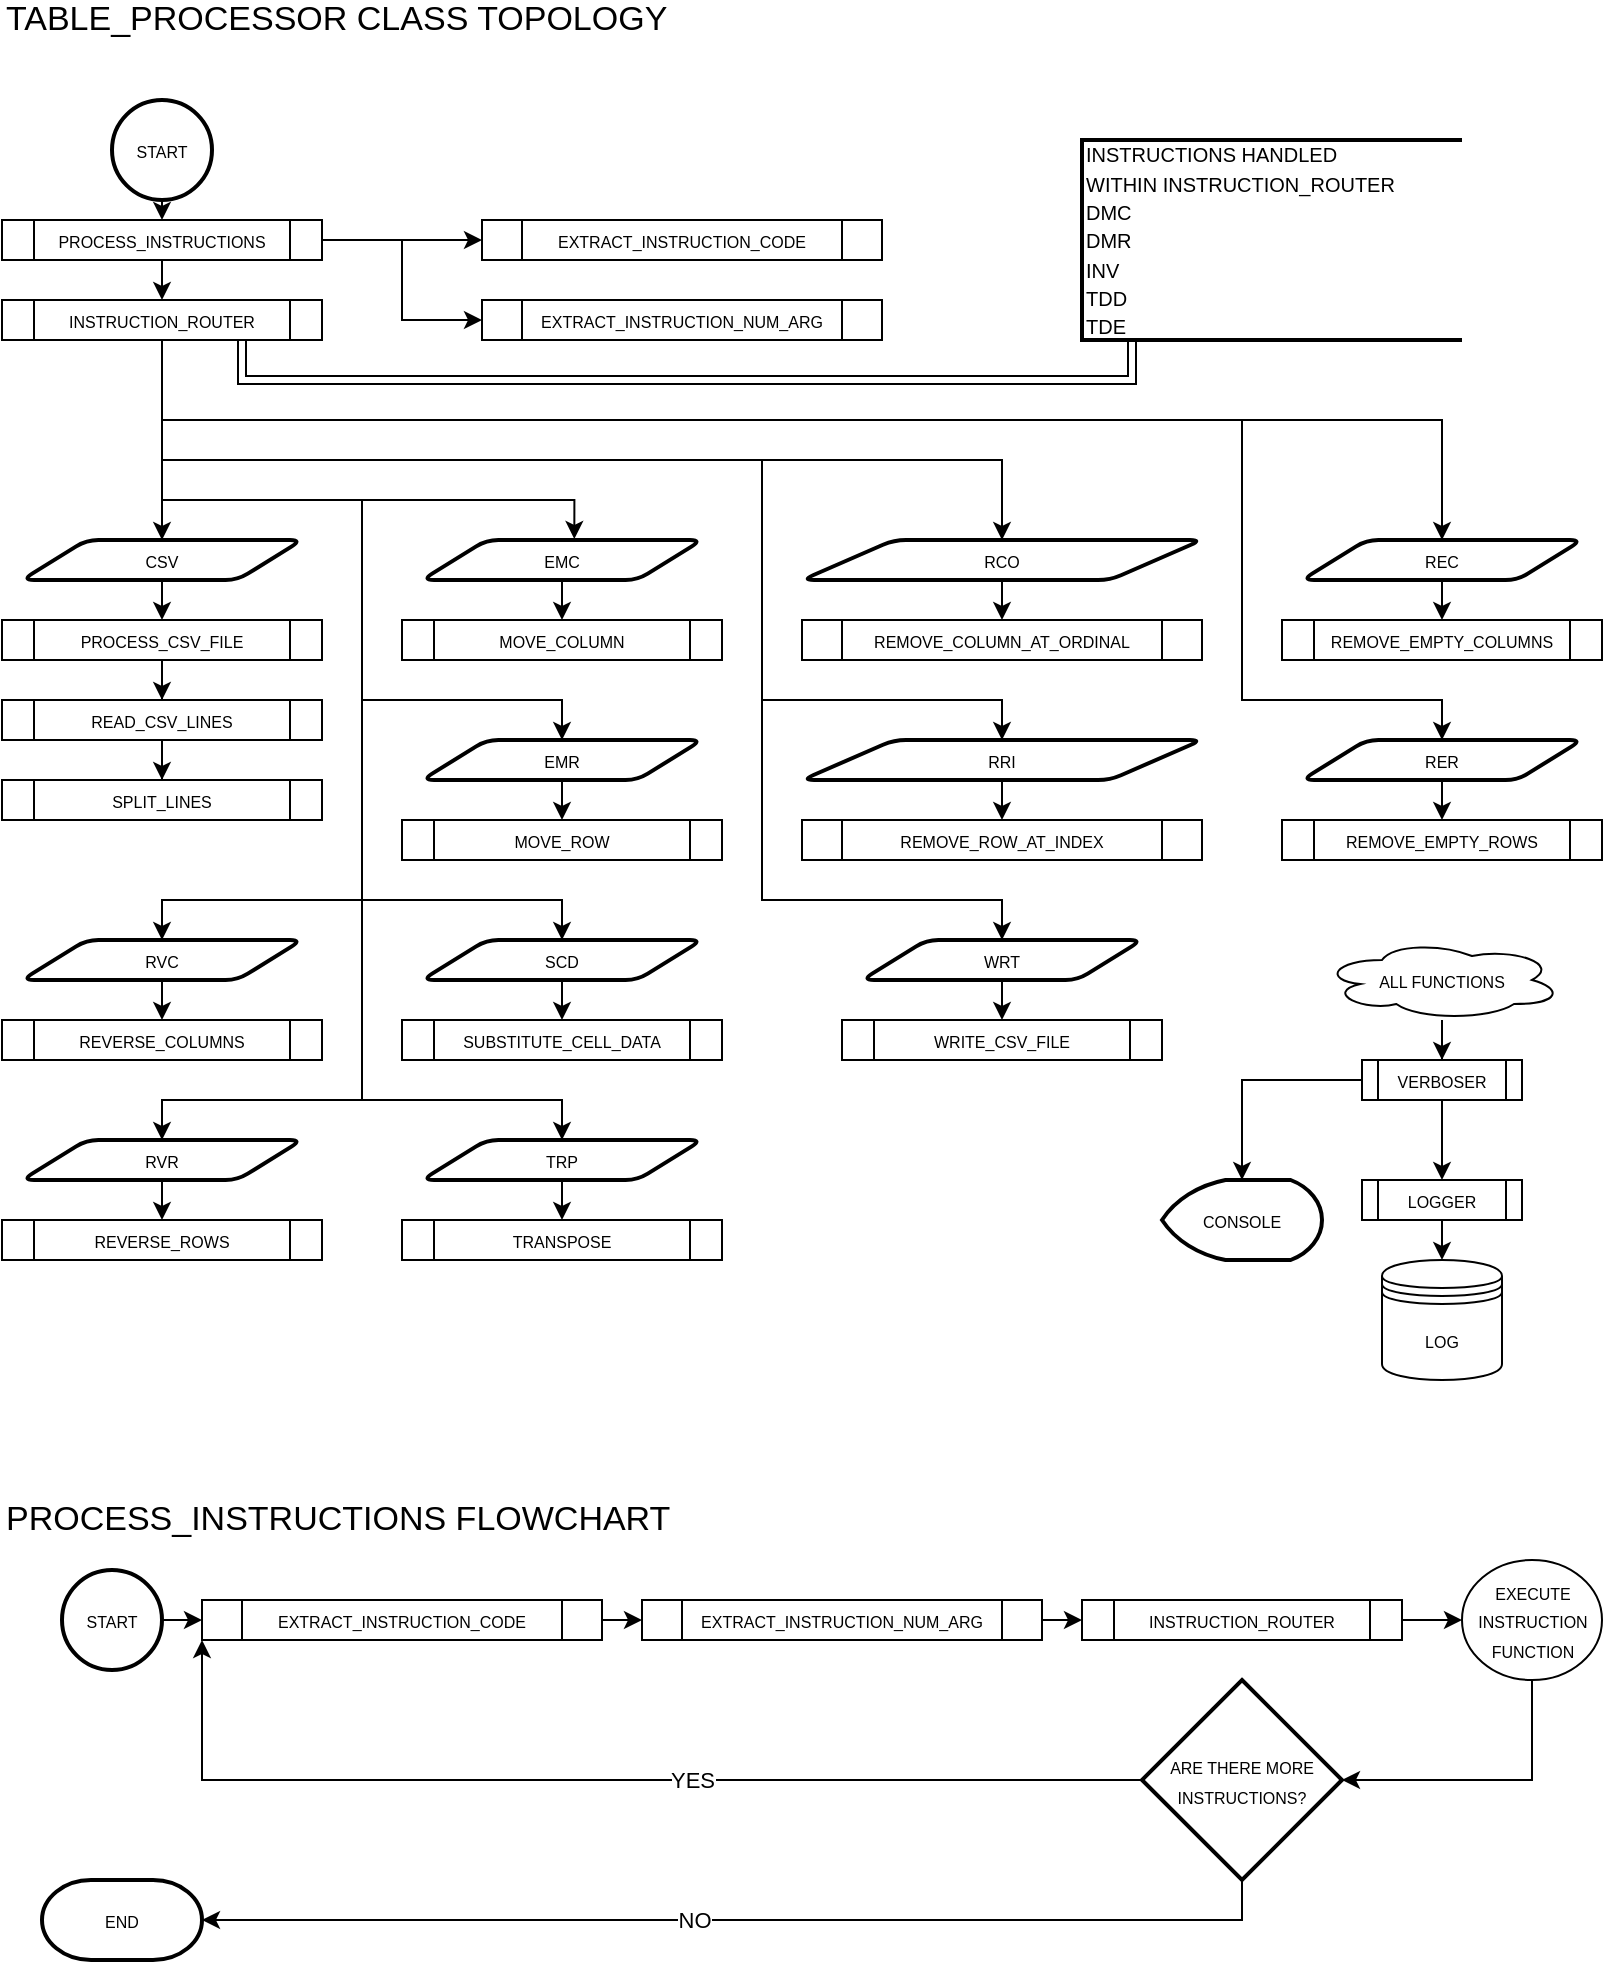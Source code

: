 <mxfile version="13.7.8" type="device"><diagram id="C5RBs43oDa-KdzZeNtuy" name="Page-1"><mxGraphModel dx="918" dy="493" grid="1" gridSize="10" guides="1" tooltips="1" connect="1" arrows="1" fold="1" page="1" pageScale="1" pageWidth="850" pageHeight="1100" math="0" shadow="0"><root><mxCell id="WIyWlLk6GJQsqaUBKTNV-0"/><mxCell id="WIyWlLk6GJQsqaUBKTNV-1" parent="WIyWlLk6GJQsqaUBKTNV-0"/><mxCell id="yk9vsmuWeEh6NZh5R9DP-24" style="edgeStyle=orthogonalEdgeStyle;rounded=0;orthogonalLoop=1;jettySize=auto;html=1;exitX=0.5;exitY=1;exitDx=0;exitDy=0;entryX=0.5;entryY=0;entryDx=0;entryDy=0;" edge="1" parent="WIyWlLk6GJQsqaUBKTNV-1" source="yk9vsmuWeEh6NZh5R9DP-7" target="yk9vsmuWeEh6NZh5R9DP-8"><mxGeometry relative="1" as="geometry"/></mxCell><mxCell id="yk9vsmuWeEh6NZh5R9DP-64" style="edgeStyle=orthogonalEdgeStyle;rounded=0;orthogonalLoop=1;jettySize=auto;html=1;exitX=1;exitY=0.5;exitDx=0;exitDy=0;entryX=0;entryY=0.5;entryDx=0;entryDy=0;" edge="1" parent="WIyWlLk6GJQsqaUBKTNV-1" source="yk9vsmuWeEh6NZh5R9DP-7" target="yk9vsmuWeEh6NZh5R9DP-19"><mxGeometry relative="1" as="geometry"/></mxCell><mxCell id="yk9vsmuWeEh6NZh5R9DP-65" style="edgeStyle=orthogonalEdgeStyle;rounded=0;orthogonalLoop=1;jettySize=auto;html=1;exitX=1;exitY=0.5;exitDx=0;exitDy=0;entryX=0;entryY=0.5;entryDx=0;entryDy=0;" edge="1" parent="WIyWlLk6GJQsqaUBKTNV-1" source="yk9vsmuWeEh6NZh5R9DP-7" target="yk9vsmuWeEh6NZh5R9DP-21"><mxGeometry relative="1" as="geometry"/></mxCell><mxCell id="yk9vsmuWeEh6NZh5R9DP-7" value="&lt;font style=&quot;font-size: 8px&quot;&gt;PROCESS_INSTRUCTIONS&lt;/font&gt;" style="shape=process;whiteSpace=wrap;html=1;backgroundOutline=1;" vertex="1" parent="WIyWlLk6GJQsqaUBKTNV-1"><mxGeometry x="20" y="140" width="160" height="20" as="geometry"/></mxCell><mxCell id="yk9vsmuWeEh6NZh5R9DP-11" style="edgeStyle=orthogonalEdgeStyle;rounded=0;orthogonalLoop=1;jettySize=auto;html=1;entryX=0.5;entryY=0;entryDx=0;entryDy=0;" edge="1" parent="WIyWlLk6GJQsqaUBKTNV-1" source="yk9vsmuWeEh6NZh5R9DP-8" target="yk9vsmuWeEh6NZh5R9DP-10"><mxGeometry relative="1" as="geometry"/></mxCell><mxCell id="yk9vsmuWeEh6NZh5R9DP-37" style="edgeStyle=orthogonalEdgeStyle;rounded=0;orthogonalLoop=1;jettySize=auto;html=1;exitX=0.5;exitY=1;exitDx=0;exitDy=0;entryX=0.544;entryY=-0.025;entryDx=0;entryDy=0;entryPerimeter=0;" edge="1" parent="WIyWlLk6GJQsqaUBKTNV-1" source="yk9vsmuWeEh6NZh5R9DP-8" target="yk9vsmuWeEh6NZh5R9DP-31"><mxGeometry relative="1" as="geometry"><Array as="points"><mxPoint x="100" y="280"/><mxPoint x="306" y="280"/></Array></mxGeometry></mxCell><mxCell id="yk9vsmuWeEh6NZh5R9DP-42" style="edgeStyle=orthogonalEdgeStyle;rounded=0;orthogonalLoop=1;jettySize=auto;html=1;exitX=0.5;exitY=1;exitDx=0;exitDy=0;entryX=0.5;entryY=0;entryDx=0;entryDy=0;" edge="1" parent="WIyWlLk6GJQsqaUBKTNV-1" source="yk9vsmuWeEh6NZh5R9DP-8" target="yk9vsmuWeEh6NZh5R9DP-39"><mxGeometry relative="1" as="geometry"><Array as="points"><mxPoint x="100" y="280"/><mxPoint x="200" y="280"/><mxPoint x="200" y="380"/><mxPoint x="300" y="380"/></Array></mxGeometry></mxCell><mxCell id="yk9vsmuWeEh6NZh5R9DP-46" style="edgeStyle=orthogonalEdgeStyle;rounded=0;orthogonalLoop=1;jettySize=auto;html=1;exitX=0.5;exitY=1;exitDx=0;exitDy=0;entryX=0.5;entryY=0;entryDx=0;entryDy=0;" edge="1" parent="WIyWlLk6GJQsqaUBKTNV-1" source="yk9vsmuWeEh6NZh5R9DP-8" target="yk9vsmuWeEh6NZh5R9DP-44"><mxGeometry relative="1" as="geometry"><Array as="points"><mxPoint x="100" y="260"/><mxPoint x="520" y="260"/></Array></mxGeometry></mxCell><mxCell id="yk9vsmuWeEh6NZh5R9DP-51" style="edgeStyle=orthogonalEdgeStyle;rounded=0;orthogonalLoop=1;jettySize=auto;html=1;exitX=0.5;exitY=1;exitDx=0;exitDy=0;entryX=0.5;entryY=0;entryDx=0;entryDy=0;" edge="1" parent="WIyWlLk6GJQsqaUBKTNV-1" source="yk9vsmuWeEh6NZh5R9DP-8" target="yk9vsmuWeEh6NZh5R9DP-49"><mxGeometry relative="1" as="geometry"><Array as="points"><mxPoint x="100" y="260"/><mxPoint x="400" y="260"/><mxPoint x="400" y="380"/><mxPoint x="520" y="380"/></Array></mxGeometry></mxCell><mxCell id="yk9vsmuWeEh6NZh5R9DP-58" style="edgeStyle=orthogonalEdgeStyle;rounded=0;orthogonalLoop=1;jettySize=auto;html=1;exitX=0.5;exitY=1;exitDx=0;exitDy=0;entryX=0.5;entryY=0;entryDx=0;entryDy=0;" edge="1" parent="WIyWlLk6GJQsqaUBKTNV-1" source="yk9vsmuWeEh6NZh5R9DP-8" target="yk9vsmuWeEh6NZh5R9DP-53"><mxGeometry relative="1" as="geometry"><Array as="points"><mxPoint x="100" y="240"/><mxPoint x="740" y="240"/></Array></mxGeometry></mxCell><mxCell id="yk9vsmuWeEh6NZh5R9DP-59" style="edgeStyle=orthogonalEdgeStyle;rounded=0;orthogonalLoop=1;jettySize=auto;html=1;exitX=0.5;exitY=1;exitDx=0;exitDy=0;entryX=0.5;entryY=0;entryDx=0;entryDy=0;" edge="1" parent="WIyWlLk6GJQsqaUBKTNV-1" source="yk9vsmuWeEh6NZh5R9DP-8" target="yk9vsmuWeEh6NZh5R9DP-56"><mxGeometry relative="1" as="geometry"><Array as="points"><mxPoint x="100" y="240"/><mxPoint x="640" y="240"/><mxPoint x="640" y="380"/><mxPoint x="740" y="380"/></Array></mxGeometry></mxCell><mxCell id="yk9vsmuWeEh6NZh5R9DP-63" style="edgeStyle=orthogonalEdgeStyle;rounded=0;orthogonalLoop=1;jettySize=auto;html=1;exitX=0.5;exitY=1;exitDx=0;exitDy=0;entryX=0.5;entryY=0;entryDx=0;entryDy=0;" edge="1" parent="WIyWlLk6GJQsqaUBKTNV-1" source="yk9vsmuWeEh6NZh5R9DP-8" target="yk9vsmuWeEh6NZh5R9DP-61"><mxGeometry relative="1" as="geometry"><Array as="points"><mxPoint x="100" y="280"/><mxPoint x="200" y="280"/><mxPoint x="200" y="480"/><mxPoint x="100" y="480"/></Array></mxGeometry></mxCell><mxCell id="yk9vsmuWeEh6NZh5R9DP-75" style="edgeStyle=orthogonalEdgeStyle;rounded=0;orthogonalLoop=1;jettySize=auto;html=1;exitX=0.5;exitY=1;exitDx=0;exitDy=0;entryX=0.5;entryY=0;entryDx=0;entryDy=0;" edge="1" parent="WIyWlLk6GJQsqaUBKTNV-1" source="yk9vsmuWeEh6NZh5R9DP-8" target="yk9vsmuWeEh6NZh5R9DP-73"><mxGeometry relative="1" as="geometry"><Array as="points"><mxPoint x="100" y="280"/><mxPoint x="200" y="280"/><mxPoint x="200" y="580"/><mxPoint x="100" y="580"/></Array></mxGeometry></mxCell><mxCell id="yk9vsmuWeEh6NZh5R9DP-79" style="edgeStyle=orthogonalEdgeStyle;rounded=0;orthogonalLoop=1;jettySize=auto;html=1;exitX=0.5;exitY=1;exitDx=0;exitDy=0;entryX=0.5;entryY=0;entryDx=0;entryDy=0;" edge="1" parent="WIyWlLk6GJQsqaUBKTNV-1" source="yk9vsmuWeEh6NZh5R9DP-8" target="yk9vsmuWeEh6NZh5R9DP-77"><mxGeometry relative="1" as="geometry"><Array as="points"><mxPoint x="100" y="280"/><mxPoint x="200" y="280"/><mxPoint x="200" y="480"/><mxPoint x="300" y="480"/></Array></mxGeometry></mxCell><mxCell id="yk9vsmuWeEh6NZh5R9DP-83" style="edgeStyle=orthogonalEdgeStyle;rounded=0;orthogonalLoop=1;jettySize=auto;html=1;exitX=0.5;exitY=1;exitDx=0;exitDy=0;entryX=0.5;entryY=0;entryDx=0;entryDy=0;" edge="1" parent="WIyWlLk6GJQsqaUBKTNV-1" source="yk9vsmuWeEh6NZh5R9DP-8" target="yk9vsmuWeEh6NZh5R9DP-81"><mxGeometry relative="1" as="geometry"><Array as="points"><mxPoint x="100" y="280"/><mxPoint x="200" y="280"/><mxPoint x="200" y="580"/><mxPoint x="300" y="580"/></Array></mxGeometry></mxCell><mxCell id="yk9vsmuWeEh6NZh5R9DP-87" style="edgeStyle=orthogonalEdgeStyle;rounded=0;orthogonalLoop=1;jettySize=auto;html=1;exitX=0.5;exitY=1;exitDx=0;exitDy=0;entryX=0.5;entryY=0;entryDx=0;entryDy=0;" edge="1" parent="WIyWlLk6GJQsqaUBKTNV-1" source="yk9vsmuWeEh6NZh5R9DP-8" target="yk9vsmuWeEh6NZh5R9DP-85"><mxGeometry relative="1" as="geometry"><mxPoint x="400" y="480" as="targetPoint"/><Array as="points"><mxPoint x="100" y="260"/><mxPoint x="400" y="260"/><mxPoint x="400" y="480"/><mxPoint x="520" y="480"/></Array></mxGeometry></mxCell><mxCell id="yk9vsmuWeEh6NZh5R9DP-8" value="&lt;font style=&quot;font-size: 8px&quot;&gt;INSTRUCTION_ROUTER&lt;/font&gt;" style="shape=process;whiteSpace=wrap;html=1;backgroundOutline=1;" vertex="1" parent="WIyWlLk6GJQsqaUBKTNV-1"><mxGeometry x="20" y="180" width="160" height="20" as="geometry"/></mxCell><mxCell id="yk9vsmuWeEh6NZh5R9DP-18" style="edgeStyle=orthogonalEdgeStyle;rounded=0;orthogonalLoop=1;jettySize=auto;html=1;exitX=0.5;exitY=1;exitDx=0;exitDy=0;entryX=0.5;entryY=0;entryDx=0;entryDy=0;" edge="1" parent="WIyWlLk6GJQsqaUBKTNV-1" source="yk9vsmuWeEh6NZh5R9DP-10" target="yk9vsmuWeEh6NZh5R9DP-12"><mxGeometry relative="1" as="geometry"/></mxCell><mxCell id="yk9vsmuWeEh6NZh5R9DP-10" value="&lt;font style=&quot;font-size: 8px&quot;&gt;CSV&lt;/font&gt;" style="shape=parallelogram;html=1;strokeWidth=2;perimeter=parallelogramPerimeter;whiteSpace=wrap;rounded=1;arcSize=12;size=0.23;" vertex="1" parent="WIyWlLk6GJQsqaUBKTNV-1"><mxGeometry x="30" y="300" width="140" height="20" as="geometry"/></mxCell><mxCell id="yk9vsmuWeEh6NZh5R9DP-16" value="" style="edgeStyle=orthogonalEdgeStyle;rounded=0;orthogonalLoop=1;jettySize=auto;html=1;" edge="1" parent="WIyWlLk6GJQsqaUBKTNV-1" source="yk9vsmuWeEh6NZh5R9DP-12" target="yk9vsmuWeEh6NZh5R9DP-15"><mxGeometry relative="1" as="geometry"/></mxCell><mxCell id="yk9vsmuWeEh6NZh5R9DP-12" value="&lt;font style=&quot;font-size: 8px&quot;&gt;PROCESS_CSV_FILE&lt;/font&gt;" style="shape=process;whiteSpace=wrap;html=1;backgroundOutline=1;" vertex="1" parent="WIyWlLk6GJQsqaUBKTNV-1"><mxGeometry x="20" y="340" width="160" height="20" as="geometry"/></mxCell><mxCell id="yk9vsmuWeEh6NZh5R9DP-14" value="&lt;font style=&quot;font-size: 8px&quot;&gt;SPLIT_LINES&lt;/font&gt;" style="shape=process;whiteSpace=wrap;html=1;backgroundOutline=1;" vertex="1" parent="WIyWlLk6GJQsqaUBKTNV-1"><mxGeometry x="20" y="420" width="160" height="20" as="geometry"/></mxCell><mxCell id="yk9vsmuWeEh6NZh5R9DP-17" value="" style="edgeStyle=orthogonalEdgeStyle;rounded=0;orthogonalLoop=1;jettySize=auto;html=1;" edge="1" parent="WIyWlLk6GJQsqaUBKTNV-1" source="yk9vsmuWeEh6NZh5R9DP-15" target="yk9vsmuWeEh6NZh5R9DP-14"><mxGeometry relative="1" as="geometry"/></mxCell><mxCell id="yk9vsmuWeEh6NZh5R9DP-15" value="&lt;font style=&quot;font-size: 8px&quot;&gt;READ_CSV_LINES&lt;/font&gt;" style="shape=process;whiteSpace=wrap;html=1;backgroundOutline=1;" vertex="1" parent="WIyWlLk6GJQsqaUBKTNV-1"><mxGeometry x="20" y="380" width="160" height="20" as="geometry"/></mxCell><mxCell id="yk9vsmuWeEh6NZh5R9DP-19" value="&lt;font style=&quot;font-size: 8px&quot;&gt;EXTRACT_INSTRUCTION_CODE&lt;/font&gt;" style="shape=process;whiteSpace=wrap;html=1;backgroundOutline=1;" vertex="1" parent="WIyWlLk6GJQsqaUBKTNV-1"><mxGeometry x="260" y="140" width="200" height="20" as="geometry"/></mxCell><mxCell id="yk9vsmuWeEh6NZh5R9DP-21" value="&lt;font style=&quot;font-size: 8px&quot;&gt;EXTRACT_INSTRUCTION_NUM_ARG&lt;/font&gt;" style="shape=process;whiteSpace=wrap;html=1;backgroundOutline=1;" vertex="1" parent="WIyWlLk6GJQsqaUBKTNV-1"><mxGeometry x="260" y="180" width="200" height="20" as="geometry"/></mxCell><mxCell id="yk9vsmuWeEh6NZh5R9DP-29" style="edgeStyle=orthogonalEdgeStyle;rounded=0;orthogonalLoop=1;jettySize=auto;html=1;exitX=0.5;exitY=1;exitDx=0;exitDy=0;exitPerimeter=0;entryX=0.5;entryY=0;entryDx=0;entryDy=0;" edge="1" parent="WIyWlLk6GJQsqaUBKTNV-1" source="yk9vsmuWeEh6NZh5R9DP-25" target="yk9vsmuWeEh6NZh5R9DP-7"><mxGeometry relative="1" as="geometry"/></mxCell><mxCell id="yk9vsmuWeEh6NZh5R9DP-25" value="&lt;font style=&quot;font-size: 8px&quot;&gt;START&lt;/font&gt;" style="strokeWidth=2;html=1;shape=mxgraph.flowchart.start_2;whiteSpace=wrap;" vertex="1" parent="WIyWlLk6GJQsqaUBKTNV-1"><mxGeometry x="75" y="80" width="50" height="50" as="geometry"/></mxCell><mxCell id="yk9vsmuWeEh6NZh5R9DP-30" style="edgeStyle=orthogonalEdgeStyle;rounded=0;orthogonalLoop=1;jettySize=auto;html=1;exitX=0.5;exitY=1;exitDx=0;exitDy=0;entryX=0.5;entryY=0;entryDx=0;entryDy=0;" edge="1" parent="WIyWlLk6GJQsqaUBKTNV-1" source="yk9vsmuWeEh6NZh5R9DP-31" target="yk9vsmuWeEh6NZh5R9DP-33"><mxGeometry relative="1" as="geometry"/></mxCell><mxCell id="yk9vsmuWeEh6NZh5R9DP-31" value="&lt;font style=&quot;font-size: 8px&quot;&gt;EMC&lt;/font&gt;" style="shape=parallelogram;html=1;strokeWidth=2;perimeter=parallelogramPerimeter;whiteSpace=wrap;rounded=1;arcSize=12;size=0.23;" vertex="1" parent="WIyWlLk6GJQsqaUBKTNV-1"><mxGeometry x="230" y="300" width="140" height="20" as="geometry"/></mxCell><mxCell id="yk9vsmuWeEh6NZh5R9DP-33" value="&lt;font style=&quot;font-size: 8px&quot;&gt;MOVE_COLUMN&lt;/font&gt;" style="shape=process;whiteSpace=wrap;html=1;backgroundOutline=1;" vertex="1" parent="WIyWlLk6GJQsqaUBKTNV-1"><mxGeometry x="220" y="340" width="160" height="20" as="geometry"/></mxCell><mxCell id="yk9vsmuWeEh6NZh5R9DP-38" style="edgeStyle=orthogonalEdgeStyle;rounded=0;orthogonalLoop=1;jettySize=auto;html=1;exitX=0.5;exitY=1;exitDx=0;exitDy=0;entryX=0.5;entryY=0;entryDx=0;entryDy=0;" edge="1" parent="WIyWlLk6GJQsqaUBKTNV-1" source="yk9vsmuWeEh6NZh5R9DP-39" target="yk9vsmuWeEh6NZh5R9DP-40"><mxGeometry relative="1" as="geometry"/></mxCell><mxCell id="yk9vsmuWeEh6NZh5R9DP-39" value="&lt;font style=&quot;font-size: 8px&quot;&gt;EMR&lt;/font&gt;" style="shape=parallelogram;html=1;strokeWidth=2;perimeter=parallelogramPerimeter;whiteSpace=wrap;rounded=1;arcSize=12;size=0.23;" vertex="1" parent="WIyWlLk6GJQsqaUBKTNV-1"><mxGeometry x="230" y="400" width="140" height="20" as="geometry"/></mxCell><mxCell id="yk9vsmuWeEh6NZh5R9DP-40" value="&lt;font style=&quot;font-size: 8px&quot;&gt;MOVE_ROW&lt;/font&gt;" style="shape=process;whiteSpace=wrap;html=1;backgroundOutline=1;" vertex="1" parent="WIyWlLk6GJQsqaUBKTNV-1"><mxGeometry x="220" y="440" width="160" height="20" as="geometry"/></mxCell><mxCell id="yk9vsmuWeEh6NZh5R9DP-47" style="edgeStyle=orthogonalEdgeStyle;rounded=0;orthogonalLoop=1;jettySize=auto;html=1;exitX=0.5;exitY=1;exitDx=0;exitDy=0;entryX=0.5;entryY=0;entryDx=0;entryDy=0;" edge="1" parent="WIyWlLk6GJQsqaUBKTNV-1" source="yk9vsmuWeEh6NZh5R9DP-44" target="yk9vsmuWeEh6NZh5R9DP-45"><mxGeometry relative="1" as="geometry"/></mxCell><mxCell id="yk9vsmuWeEh6NZh5R9DP-44" value="&lt;font style=&quot;font-size: 8px&quot;&gt;RCO&lt;/font&gt;" style="shape=parallelogram;html=1;strokeWidth=2;perimeter=parallelogramPerimeter;whiteSpace=wrap;rounded=1;arcSize=12;size=0.23;" vertex="1" parent="WIyWlLk6GJQsqaUBKTNV-1"><mxGeometry x="420" y="300" width="200" height="20" as="geometry"/></mxCell><mxCell id="yk9vsmuWeEh6NZh5R9DP-45" value="&lt;font style=&quot;font-size: 8px&quot;&gt;REMOVE_COLUMN_AT_ORDINAL&lt;/font&gt;" style="shape=process;whiteSpace=wrap;html=1;backgroundOutline=1;" vertex="1" parent="WIyWlLk6GJQsqaUBKTNV-1"><mxGeometry x="420" y="340" width="200" height="20" as="geometry"/></mxCell><mxCell id="yk9vsmuWeEh6NZh5R9DP-48" style="edgeStyle=orthogonalEdgeStyle;rounded=0;orthogonalLoop=1;jettySize=auto;html=1;exitX=0.5;exitY=1;exitDx=0;exitDy=0;entryX=0.5;entryY=0;entryDx=0;entryDy=0;" edge="1" parent="WIyWlLk6GJQsqaUBKTNV-1" source="yk9vsmuWeEh6NZh5R9DP-49" target="yk9vsmuWeEh6NZh5R9DP-50"><mxGeometry relative="1" as="geometry"/></mxCell><mxCell id="yk9vsmuWeEh6NZh5R9DP-49" value="&lt;font style=&quot;font-size: 8px&quot;&gt;RRI&lt;/font&gt;" style="shape=parallelogram;html=1;strokeWidth=2;perimeter=parallelogramPerimeter;whiteSpace=wrap;rounded=1;arcSize=12;size=0.23;" vertex="1" parent="WIyWlLk6GJQsqaUBKTNV-1"><mxGeometry x="420" y="400" width="200" height="20" as="geometry"/></mxCell><mxCell id="yk9vsmuWeEh6NZh5R9DP-50" value="&lt;font style=&quot;font-size: 8px&quot;&gt;REMOVE_ROW_AT_INDEX&lt;/font&gt;" style="shape=process;whiteSpace=wrap;html=1;backgroundOutline=1;" vertex="1" parent="WIyWlLk6GJQsqaUBKTNV-1"><mxGeometry x="420" y="440" width="200" height="20" as="geometry"/></mxCell><mxCell id="yk9vsmuWeEh6NZh5R9DP-52" style="edgeStyle=orthogonalEdgeStyle;rounded=0;orthogonalLoop=1;jettySize=auto;html=1;exitX=0.5;exitY=1;exitDx=0;exitDy=0;entryX=0.5;entryY=0;entryDx=0;entryDy=0;" edge="1" parent="WIyWlLk6GJQsqaUBKTNV-1" source="yk9vsmuWeEh6NZh5R9DP-53" target="yk9vsmuWeEh6NZh5R9DP-54"><mxGeometry relative="1" as="geometry"/></mxCell><mxCell id="yk9vsmuWeEh6NZh5R9DP-53" value="&lt;font style=&quot;font-size: 8px&quot;&gt;REC&lt;/font&gt;" style="shape=parallelogram;html=1;strokeWidth=2;perimeter=parallelogramPerimeter;whiteSpace=wrap;rounded=1;arcSize=12;size=0.23;" vertex="1" parent="WIyWlLk6GJQsqaUBKTNV-1"><mxGeometry x="670" y="300" width="140" height="20" as="geometry"/></mxCell><mxCell id="yk9vsmuWeEh6NZh5R9DP-54" value="&lt;font style=&quot;font-size: 8px&quot;&gt;REMOVE_EMPTY_COLUMNS&lt;/font&gt;" style="shape=process;whiteSpace=wrap;html=1;backgroundOutline=1;" vertex="1" parent="WIyWlLk6GJQsqaUBKTNV-1"><mxGeometry x="660" y="340" width="160" height="20" as="geometry"/></mxCell><mxCell id="yk9vsmuWeEh6NZh5R9DP-55" style="edgeStyle=orthogonalEdgeStyle;rounded=0;orthogonalLoop=1;jettySize=auto;html=1;exitX=0.5;exitY=1;exitDx=0;exitDy=0;entryX=0.5;entryY=0;entryDx=0;entryDy=0;" edge="1" parent="WIyWlLk6GJQsqaUBKTNV-1" source="yk9vsmuWeEh6NZh5R9DP-56" target="yk9vsmuWeEh6NZh5R9DP-57"><mxGeometry relative="1" as="geometry"/></mxCell><mxCell id="yk9vsmuWeEh6NZh5R9DP-56" value="&lt;font style=&quot;font-size: 8px&quot;&gt;RER&lt;/font&gt;" style="shape=parallelogram;html=1;strokeWidth=2;perimeter=parallelogramPerimeter;whiteSpace=wrap;rounded=1;arcSize=12;size=0.23;" vertex="1" parent="WIyWlLk6GJQsqaUBKTNV-1"><mxGeometry x="670" y="400" width="140" height="20" as="geometry"/></mxCell><mxCell id="yk9vsmuWeEh6NZh5R9DP-57" value="&lt;font style=&quot;font-size: 8px&quot;&gt;REMOVE_EMPTY_ROWS&lt;/font&gt;" style="shape=process;whiteSpace=wrap;html=1;backgroundOutline=1;" vertex="1" parent="WIyWlLk6GJQsqaUBKTNV-1"><mxGeometry x="660" y="440" width="160" height="20" as="geometry"/></mxCell><mxCell id="yk9vsmuWeEh6NZh5R9DP-60" style="edgeStyle=orthogonalEdgeStyle;rounded=0;orthogonalLoop=1;jettySize=auto;html=1;exitX=0.5;exitY=1;exitDx=0;exitDy=0;entryX=0.5;entryY=0;entryDx=0;entryDy=0;" edge="1" parent="WIyWlLk6GJQsqaUBKTNV-1" source="yk9vsmuWeEh6NZh5R9DP-61" target="yk9vsmuWeEh6NZh5R9DP-62"><mxGeometry relative="1" as="geometry"/></mxCell><mxCell id="yk9vsmuWeEh6NZh5R9DP-61" value="&lt;font style=&quot;font-size: 8px&quot;&gt;RVC&lt;/font&gt;" style="shape=parallelogram;html=1;strokeWidth=2;perimeter=parallelogramPerimeter;whiteSpace=wrap;rounded=1;arcSize=12;size=0.23;" vertex="1" parent="WIyWlLk6GJQsqaUBKTNV-1"><mxGeometry x="30" y="500" width="140" height="20" as="geometry"/></mxCell><mxCell id="yk9vsmuWeEh6NZh5R9DP-62" value="&lt;font style=&quot;font-size: 8px&quot;&gt;REVERSE_COLUMNS&lt;/font&gt;" style="shape=process;whiteSpace=wrap;html=1;backgroundOutline=1;" vertex="1" parent="WIyWlLk6GJQsqaUBKTNV-1"><mxGeometry x="20" y="540" width="160" height="20" as="geometry"/></mxCell><mxCell id="yk9vsmuWeEh6NZh5R9DP-96" style="edgeStyle=orthogonalEdgeStyle;rounded=0;orthogonalLoop=1;jettySize=auto;html=1;entryX=0.5;entryY=0;entryDx=0;entryDy=0;" edge="1" parent="WIyWlLk6GJQsqaUBKTNV-1" source="yk9vsmuWeEh6NZh5R9DP-66" target="yk9vsmuWeEh6NZh5R9DP-68"><mxGeometry relative="1" as="geometry"/></mxCell><mxCell id="yk9vsmuWeEh6NZh5R9DP-66" value="&lt;font style=&quot;font-size: 8px&quot;&gt;ALL FUNCTIONS&lt;/font&gt;" style="ellipse;shape=cloud;whiteSpace=wrap;html=1;align=center;" vertex="1" parent="WIyWlLk6GJQsqaUBKTNV-1"><mxGeometry x="680" y="500" width="120" height="40" as="geometry"/></mxCell><mxCell id="yk9vsmuWeEh6NZh5R9DP-97" style="edgeStyle=orthogonalEdgeStyle;rounded=0;orthogonalLoop=1;jettySize=auto;html=1;exitX=0.5;exitY=1;exitDx=0;exitDy=0;entryX=0.5;entryY=0;entryDx=0;entryDy=0;" edge="1" parent="WIyWlLk6GJQsqaUBKTNV-1" source="yk9vsmuWeEh6NZh5R9DP-68" target="yk9vsmuWeEh6NZh5R9DP-70"><mxGeometry relative="1" as="geometry"/></mxCell><mxCell id="yk9vsmuWeEh6NZh5R9DP-99" style="edgeStyle=orthogonalEdgeStyle;rounded=0;orthogonalLoop=1;jettySize=auto;html=1;exitX=0;exitY=0.5;exitDx=0;exitDy=0;entryX=0.5;entryY=0;entryDx=0;entryDy=0;entryPerimeter=0;" edge="1" parent="WIyWlLk6GJQsqaUBKTNV-1" source="yk9vsmuWeEh6NZh5R9DP-68" target="yk9vsmuWeEh6NZh5R9DP-90"><mxGeometry relative="1" as="geometry"/></mxCell><mxCell id="yk9vsmuWeEh6NZh5R9DP-68" value="&lt;span style=&quot;font-size: 8px&quot;&gt;VERBOSER&lt;/span&gt;" style="shape=process;whiteSpace=wrap;html=1;backgroundOutline=1;" vertex="1" parent="WIyWlLk6GJQsqaUBKTNV-1"><mxGeometry x="700" y="560" width="80" height="20" as="geometry"/></mxCell><mxCell id="yk9vsmuWeEh6NZh5R9DP-98" style="edgeStyle=orthogonalEdgeStyle;rounded=0;orthogonalLoop=1;jettySize=auto;html=1;exitX=0.5;exitY=1;exitDx=0;exitDy=0;entryX=0.5;entryY=0;entryDx=0;entryDy=0;" edge="1" parent="WIyWlLk6GJQsqaUBKTNV-1" source="yk9vsmuWeEh6NZh5R9DP-70" target="yk9vsmuWeEh6NZh5R9DP-88"><mxGeometry relative="1" as="geometry"/></mxCell><mxCell id="yk9vsmuWeEh6NZh5R9DP-70" value="&lt;span style=&quot;font-size: 8px&quot;&gt;LOGGER&lt;/span&gt;" style="shape=process;whiteSpace=wrap;html=1;backgroundOutline=1;" vertex="1" parent="WIyWlLk6GJQsqaUBKTNV-1"><mxGeometry x="700" y="620" width="80" height="20" as="geometry"/></mxCell><mxCell id="yk9vsmuWeEh6NZh5R9DP-72" style="edgeStyle=orthogonalEdgeStyle;rounded=0;orthogonalLoop=1;jettySize=auto;html=1;exitX=0.5;exitY=1;exitDx=0;exitDy=0;entryX=0.5;entryY=0;entryDx=0;entryDy=0;" edge="1" parent="WIyWlLk6GJQsqaUBKTNV-1" source="yk9vsmuWeEh6NZh5R9DP-73" target="yk9vsmuWeEh6NZh5R9DP-74"><mxGeometry relative="1" as="geometry"/></mxCell><mxCell id="yk9vsmuWeEh6NZh5R9DP-73" value="&lt;font style=&quot;font-size: 8px&quot;&gt;RVR&lt;/font&gt;" style="shape=parallelogram;html=1;strokeWidth=2;perimeter=parallelogramPerimeter;whiteSpace=wrap;rounded=1;arcSize=12;size=0.23;" vertex="1" parent="WIyWlLk6GJQsqaUBKTNV-1"><mxGeometry x="30" y="600" width="140" height="20" as="geometry"/></mxCell><mxCell id="yk9vsmuWeEh6NZh5R9DP-74" value="&lt;font style=&quot;font-size: 8px&quot;&gt;REVERSE_ROWS&lt;/font&gt;" style="shape=process;whiteSpace=wrap;html=1;backgroundOutline=1;" vertex="1" parent="WIyWlLk6GJQsqaUBKTNV-1"><mxGeometry x="20" y="640" width="160" height="20" as="geometry"/></mxCell><mxCell id="yk9vsmuWeEh6NZh5R9DP-76" style="edgeStyle=orthogonalEdgeStyle;rounded=0;orthogonalLoop=1;jettySize=auto;html=1;exitX=0.5;exitY=1;exitDx=0;exitDy=0;entryX=0.5;entryY=0;entryDx=0;entryDy=0;" edge="1" parent="WIyWlLk6GJQsqaUBKTNV-1" source="yk9vsmuWeEh6NZh5R9DP-77" target="yk9vsmuWeEh6NZh5R9DP-78"><mxGeometry relative="1" as="geometry"/></mxCell><mxCell id="yk9vsmuWeEh6NZh5R9DP-77" value="&lt;span style=&quot;font-size: 8px&quot;&gt;SCD&lt;/span&gt;" style="shape=parallelogram;html=1;strokeWidth=2;perimeter=parallelogramPerimeter;whiteSpace=wrap;rounded=1;arcSize=12;size=0.23;" vertex="1" parent="WIyWlLk6GJQsqaUBKTNV-1"><mxGeometry x="230" y="500" width="140" height="20" as="geometry"/></mxCell><mxCell id="yk9vsmuWeEh6NZh5R9DP-78" value="&lt;span style=&quot;font-size: 8px&quot;&gt;SUBSTITUTE_CELL_DATA&lt;/span&gt;" style="shape=process;whiteSpace=wrap;html=1;backgroundOutline=1;" vertex="1" parent="WIyWlLk6GJQsqaUBKTNV-1"><mxGeometry x="220" y="540" width="160" height="20" as="geometry"/></mxCell><mxCell id="yk9vsmuWeEh6NZh5R9DP-80" style="edgeStyle=orthogonalEdgeStyle;rounded=0;orthogonalLoop=1;jettySize=auto;html=1;exitX=0.5;exitY=1;exitDx=0;exitDy=0;entryX=0.5;entryY=0;entryDx=0;entryDy=0;" edge="1" parent="WIyWlLk6GJQsqaUBKTNV-1" source="yk9vsmuWeEh6NZh5R9DP-81" target="yk9vsmuWeEh6NZh5R9DP-82"><mxGeometry relative="1" as="geometry"/></mxCell><mxCell id="yk9vsmuWeEh6NZh5R9DP-81" value="&lt;span style=&quot;font-size: 8px&quot;&gt;TRP&lt;/span&gt;" style="shape=parallelogram;html=1;strokeWidth=2;perimeter=parallelogramPerimeter;whiteSpace=wrap;rounded=1;arcSize=12;size=0.23;" vertex="1" parent="WIyWlLk6GJQsqaUBKTNV-1"><mxGeometry x="230" y="600" width="140" height="20" as="geometry"/></mxCell><mxCell id="yk9vsmuWeEh6NZh5R9DP-82" value="&lt;span style=&quot;font-size: 8px&quot;&gt;TRANSPOSE&lt;/span&gt;" style="shape=process;whiteSpace=wrap;html=1;backgroundOutline=1;" vertex="1" parent="WIyWlLk6GJQsqaUBKTNV-1"><mxGeometry x="220" y="640" width="160" height="20" as="geometry"/></mxCell><mxCell id="yk9vsmuWeEh6NZh5R9DP-84" style="edgeStyle=orthogonalEdgeStyle;rounded=0;orthogonalLoop=1;jettySize=auto;html=1;exitX=0.5;exitY=1;exitDx=0;exitDy=0;entryX=0.5;entryY=0;entryDx=0;entryDy=0;" edge="1" parent="WIyWlLk6GJQsqaUBKTNV-1" source="yk9vsmuWeEh6NZh5R9DP-85" target="yk9vsmuWeEh6NZh5R9DP-86"><mxGeometry relative="1" as="geometry"/></mxCell><mxCell id="yk9vsmuWeEh6NZh5R9DP-85" value="&lt;span style=&quot;font-size: 8px&quot;&gt;WRT&lt;/span&gt;" style="shape=parallelogram;html=1;strokeWidth=2;perimeter=parallelogramPerimeter;whiteSpace=wrap;rounded=1;arcSize=12;size=0.23;" vertex="1" parent="WIyWlLk6GJQsqaUBKTNV-1"><mxGeometry x="450" y="500" width="140" height="20" as="geometry"/></mxCell><mxCell id="yk9vsmuWeEh6NZh5R9DP-86" value="&lt;span style=&quot;font-size: 8px&quot;&gt;WRITE_CSV_FILE&lt;/span&gt;" style="shape=process;whiteSpace=wrap;html=1;backgroundOutline=1;" vertex="1" parent="WIyWlLk6GJQsqaUBKTNV-1"><mxGeometry x="440" y="540" width="160" height="20" as="geometry"/></mxCell><mxCell id="yk9vsmuWeEh6NZh5R9DP-88" value="&lt;font style=&quot;font-size: 8px&quot;&gt;LOG&lt;/font&gt;" style="shape=datastore;whiteSpace=wrap;html=1;" vertex="1" parent="WIyWlLk6GJQsqaUBKTNV-1"><mxGeometry x="710" y="660" width="60" height="60" as="geometry"/></mxCell><mxCell id="yk9vsmuWeEh6NZh5R9DP-90" value="&lt;font style=&quot;font-size: 8px&quot;&gt;CONSOLE&lt;/font&gt;" style="strokeWidth=2;html=1;shape=mxgraph.flowchart.display;whiteSpace=wrap;" vertex="1" parent="WIyWlLk6GJQsqaUBKTNV-1"><mxGeometry x="600" y="620" width="80" height="40" as="geometry"/></mxCell><mxCell id="yk9vsmuWeEh6NZh5R9DP-94" style="edgeStyle=orthogonalEdgeStyle;rounded=0;orthogonalLoop=1;jettySize=auto;html=1;entryX=0.75;entryY=1;entryDx=0;entryDy=0;shape=link;" edge="1" parent="WIyWlLk6GJQsqaUBKTNV-1" source="yk9vsmuWeEh6NZh5R9DP-93" target="yk9vsmuWeEh6NZh5R9DP-8"><mxGeometry relative="1" as="geometry"><mxPoint x="170" y="210" as="targetPoint"/><Array as="points"><mxPoint x="585" y="220"/><mxPoint x="140" y="220"/></Array></mxGeometry></mxCell><mxCell id="yk9vsmuWeEh6NZh5R9DP-93" value="&lt;font size=&quot;1&quot;&gt;INSTRUCTIONS HANDLED&lt;br&gt;WITHIN INSTRUCTION_ROUTER&lt;br&gt;DMC&lt;br&gt;DMR&lt;br&gt;INV&lt;br&gt;TDD&lt;br&gt;TDE&lt;br&gt;&lt;/font&gt;" style="strokeWidth=2;html=1;shape=mxgraph.flowchart.annotation_1;align=left;pointerEvents=1;" vertex="1" parent="WIyWlLk6GJQsqaUBKTNV-1"><mxGeometry x="560" y="100" width="190" height="100" as="geometry"/></mxCell><mxCell id="yk9vsmuWeEh6NZh5R9DP-101" value="&lt;font style=&quot;font-size: 17px&quot;&gt;TABLE_PROCESSOR CLASS TOPOLOGY&lt;/font&gt;" style="text;html=1;strokeColor=none;fillColor=none;align=left;verticalAlign=middle;whiteSpace=wrap;rounded=0;" vertex="1" parent="WIyWlLk6GJQsqaUBKTNV-1"><mxGeometry x="20" y="30" width="380" height="20" as="geometry"/></mxCell><mxCell id="yk9vsmuWeEh6NZh5R9DP-109" style="edgeStyle=orthogonalEdgeStyle;rounded=0;orthogonalLoop=1;jettySize=auto;html=1;exitX=1;exitY=0.5;exitDx=0;exitDy=0;exitPerimeter=0;entryX=0;entryY=0.5;entryDx=0;entryDy=0;" edge="1" parent="WIyWlLk6GJQsqaUBKTNV-1" source="yk9vsmuWeEh6NZh5R9DP-102" target="yk9vsmuWeEh6NZh5R9DP-104"><mxGeometry relative="1" as="geometry"/></mxCell><mxCell id="yk9vsmuWeEh6NZh5R9DP-102" value="&lt;font style=&quot;font-size: 8px&quot;&gt;START&lt;/font&gt;" style="strokeWidth=2;html=1;shape=mxgraph.flowchart.start_2;whiteSpace=wrap;" vertex="1" parent="WIyWlLk6GJQsqaUBKTNV-1"><mxGeometry x="50" y="815" width="50" height="50" as="geometry"/></mxCell><mxCell id="yk9vsmuWeEh6NZh5R9DP-110" style="edgeStyle=orthogonalEdgeStyle;rounded=0;orthogonalLoop=1;jettySize=auto;html=1;exitX=1;exitY=0.5;exitDx=0;exitDy=0;entryX=0;entryY=0.5;entryDx=0;entryDy=0;" edge="1" parent="WIyWlLk6GJQsqaUBKTNV-1" source="yk9vsmuWeEh6NZh5R9DP-104" target="yk9vsmuWeEh6NZh5R9DP-105"><mxGeometry relative="1" as="geometry"/></mxCell><mxCell id="yk9vsmuWeEh6NZh5R9DP-104" value="&lt;font style=&quot;font-size: 8px&quot;&gt;EXTRACT_INSTRUCTION_CODE&lt;/font&gt;" style="shape=process;whiteSpace=wrap;html=1;backgroundOutline=1;" vertex="1" parent="WIyWlLk6GJQsqaUBKTNV-1"><mxGeometry x="120" y="830" width="200" height="20" as="geometry"/></mxCell><mxCell id="yk9vsmuWeEh6NZh5R9DP-111" style="edgeStyle=orthogonalEdgeStyle;rounded=0;orthogonalLoop=1;jettySize=auto;html=1;exitX=1;exitY=0.5;exitDx=0;exitDy=0;entryX=0;entryY=0.5;entryDx=0;entryDy=0;" edge="1" parent="WIyWlLk6GJQsqaUBKTNV-1" source="yk9vsmuWeEh6NZh5R9DP-105" target="yk9vsmuWeEh6NZh5R9DP-106"><mxGeometry relative="1" as="geometry"/></mxCell><mxCell id="yk9vsmuWeEh6NZh5R9DP-105" value="&lt;font style=&quot;font-size: 8px&quot;&gt;EXTRACT_INSTRUCTION_NUM_ARG&lt;/font&gt;" style="shape=process;whiteSpace=wrap;html=1;backgroundOutline=1;" vertex="1" parent="WIyWlLk6GJQsqaUBKTNV-1"><mxGeometry x="340" y="830" width="200" height="20" as="geometry"/></mxCell><mxCell id="yk9vsmuWeEh6NZh5R9DP-119" style="edgeStyle=orthogonalEdgeStyle;rounded=0;orthogonalLoop=1;jettySize=auto;html=1;exitX=1;exitY=0.5;exitDx=0;exitDy=0;entryX=0;entryY=0.5;entryDx=0;entryDy=0;entryPerimeter=0;" edge="1" parent="WIyWlLk6GJQsqaUBKTNV-1" source="yk9vsmuWeEh6NZh5R9DP-106" target="yk9vsmuWeEh6NZh5R9DP-114"><mxGeometry relative="1" as="geometry"/></mxCell><mxCell id="yk9vsmuWeEh6NZh5R9DP-106" value="&lt;font style=&quot;font-size: 8px&quot;&gt;INSTRUCTION_ROUTER&lt;/font&gt;" style="shape=process;whiteSpace=wrap;html=1;backgroundOutline=1;" vertex="1" parent="WIyWlLk6GJQsqaUBKTNV-1"><mxGeometry x="560" y="830" width="160" height="20" as="geometry"/></mxCell><mxCell id="yk9vsmuWeEh6NZh5R9DP-112" style="edgeStyle=orthogonalEdgeStyle;rounded=0;orthogonalLoop=1;jettySize=auto;html=1;exitX=0;exitY=0.5;exitDx=0;exitDy=0;exitPerimeter=0;entryX=0;entryY=1;entryDx=0;entryDy=0;" edge="1" parent="WIyWlLk6GJQsqaUBKTNV-1" source="yk9vsmuWeEh6NZh5R9DP-107" target="yk9vsmuWeEh6NZh5R9DP-104"><mxGeometry relative="1" as="geometry"/></mxCell><mxCell id="yk9vsmuWeEh6NZh5R9DP-113" value="YES" style="edgeLabel;html=1;align=center;verticalAlign=middle;resizable=0;points=[];" vertex="1" connectable="0" parent="yk9vsmuWeEh6NZh5R9DP-112"><mxGeometry x="0.018" relative="1" as="geometry"><mxPoint x="50" as="offset"/></mxGeometry></mxCell><mxCell id="yk9vsmuWeEh6NZh5R9DP-122" style="edgeStyle=orthogonalEdgeStyle;rounded=0;orthogonalLoop=1;jettySize=auto;html=1;exitX=0.5;exitY=1;exitDx=0;exitDy=0;exitPerimeter=0;entryX=1;entryY=0.5;entryDx=0;entryDy=0;entryPerimeter=0;" edge="1" parent="WIyWlLk6GJQsqaUBKTNV-1" source="yk9vsmuWeEh6NZh5R9DP-107" target="yk9vsmuWeEh6NZh5R9DP-121"><mxGeometry relative="1" as="geometry"/></mxCell><mxCell id="yk9vsmuWeEh6NZh5R9DP-123" value="NO" style="edgeLabel;html=1;align=center;verticalAlign=middle;resizable=0;points=[];" vertex="1" connectable="0" parent="yk9vsmuWeEh6NZh5R9DP-122"><mxGeometry x="0.091" y="-1" relative="1" as="geometry"><mxPoint y="1" as="offset"/></mxGeometry></mxCell><mxCell id="yk9vsmuWeEh6NZh5R9DP-107" value="&lt;font style=&quot;font-size: 8px&quot;&gt;ARE THERE MORE INSTRUCTIONS?&lt;/font&gt;" style="strokeWidth=2;html=1;shape=mxgraph.flowchart.decision;whiteSpace=wrap;align=center;" vertex="1" parent="WIyWlLk6GJQsqaUBKTNV-1"><mxGeometry x="590" y="870" width="100" height="100" as="geometry"/></mxCell><mxCell id="yk9vsmuWeEh6NZh5R9DP-120" style="edgeStyle=orthogonalEdgeStyle;rounded=0;orthogonalLoop=1;jettySize=auto;html=1;exitX=0.5;exitY=1;exitDx=0;exitDy=0;exitPerimeter=0;entryX=1;entryY=0.5;entryDx=0;entryDy=0;entryPerimeter=0;" edge="1" parent="WIyWlLk6GJQsqaUBKTNV-1" source="yk9vsmuWeEh6NZh5R9DP-114" target="yk9vsmuWeEh6NZh5R9DP-107"><mxGeometry relative="1" as="geometry"/></mxCell><mxCell id="yk9vsmuWeEh6NZh5R9DP-114" value="&lt;font style=&quot;font-size: 8px&quot;&gt;EXECUTE &lt;br&gt;INSTRUCTION&lt;br&gt;FUNCTION&lt;/font&gt;" style="verticalLabelPosition=middle;verticalAlign=middle;html=1;shape=mxgraph.flowchart.on-page_reference;align=center;labelPosition=center;" vertex="1" parent="WIyWlLk6GJQsqaUBKTNV-1"><mxGeometry x="750" y="810" width="70" height="60" as="geometry"/></mxCell><mxCell id="yk9vsmuWeEh6NZh5R9DP-121" value="&lt;font style=&quot;font-size: 8px&quot;&gt;END&lt;/font&gt;" style="strokeWidth=2;html=1;shape=mxgraph.flowchart.terminator;whiteSpace=wrap;align=center;" vertex="1" parent="WIyWlLk6GJQsqaUBKTNV-1"><mxGeometry x="40" y="970" width="80" height="40" as="geometry"/></mxCell><mxCell id="yk9vsmuWeEh6NZh5R9DP-124" value="&lt;span style=&quot;font-size: 17px&quot;&gt;PROCESS_INSTRUCTIONS FLOWCHART&lt;/span&gt;" style="text;html=1;strokeColor=none;fillColor=none;align=left;verticalAlign=middle;whiteSpace=wrap;rounded=0;" vertex="1" parent="WIyWlLk6GJQsqaUBKTNV-1"><mxGeometry x="20" y="780" width="380" height="20" as="geometry"/></mxCell></root></mxGraphModel></diagram></mxfile>
